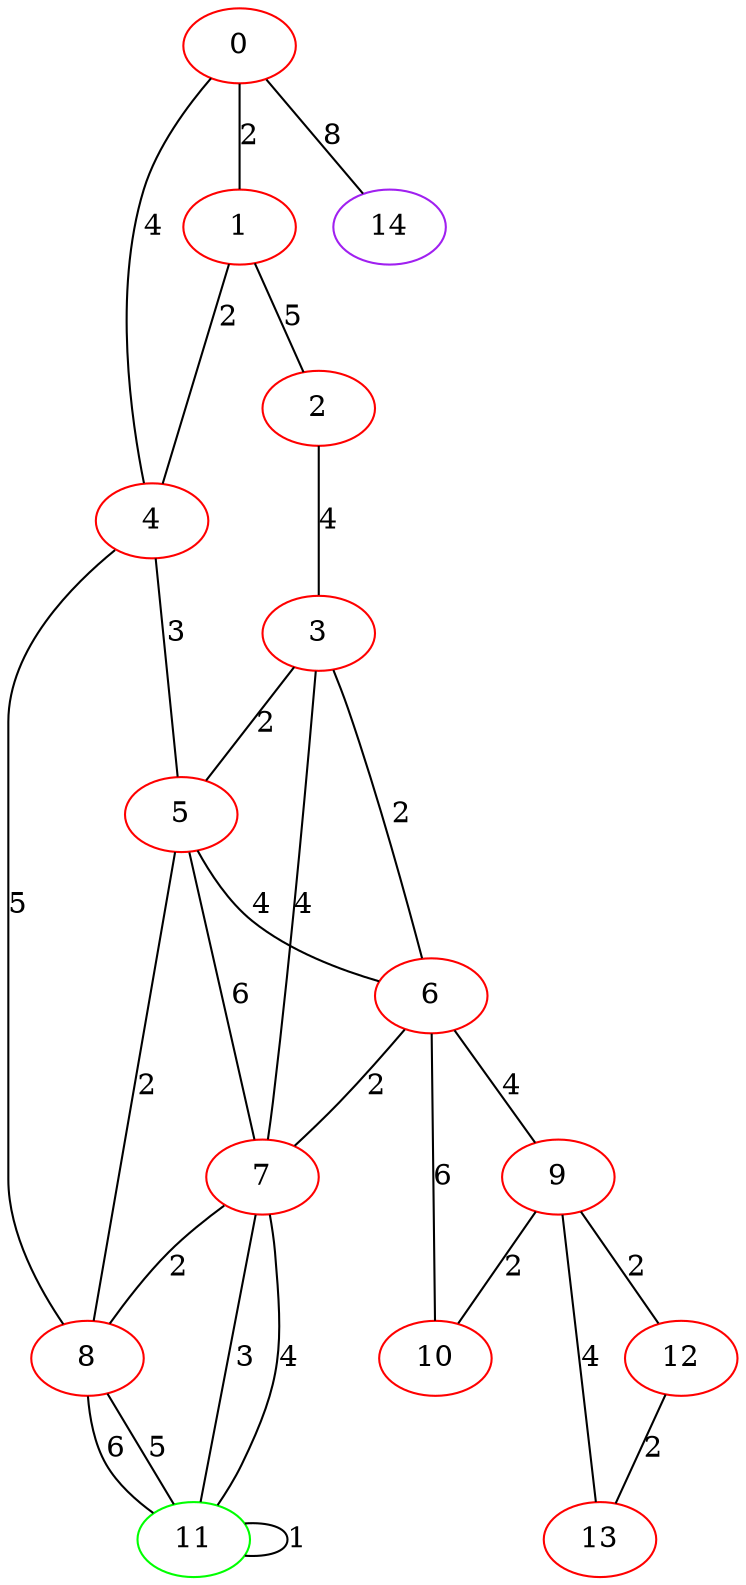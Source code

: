 graph "" {
0 [color=red, weight=1];
1 [color=red, weight=1];
2 [color=red, weight=1];
3 [color=red, weight=1];
4 [color=red, weight=1];
5 [color=red, weight=1];
6 [color=red, weight=1];
7 [color=red, weight=1];
8 [color=red, weight=1];
9 [color=red, weight=1];
10 [color=red, weight=1];
11 [color=green, weight=2];
12 [color=red, weight=1];
13 [color=red, weight=1];
14 [color=purple, weight=4];
0 -- 1  [key=0, label=2];
0 -- 4  [key=0, label=4];
0 -- 14  [key=0, label=8];
1 -- 2  [key=0, label=5];
1 -- 4  [key=0, label=2];
2 -- 3  [key=0, label=4];
3 -- 5  [key=0, label=2];
3 -- 6  [key=0, label=2];
3 -- 7  [key=0, label=4];
4 -- 8  [key=0, label=5];
4 -- 5  [key=0, label=3];
5 -- 8  [key=0, label=2];
5 -- 6  [key=0, label=4];
5 -- 7  [key=0, label=6];
6 -- 9  [key=0, label=4];
6 -- 10  [key=0, label=6];
6 -- 7  [key=0, label=2];
7 -- 8  [key=0, label=2];
7 -- 11  [key=0, label=3];
7 -- 11  [key=1, label=4];
8 -- 11  [key=0, label=5];
8 -- 11  [key=1, label=6];
9 -- 10  [key=0, label=2];
9 -- 12  [key=0, label=2];
9 -- 13  [key=0, label=4];
11 -- 11  [key=0, label=1];
12 -- 13  [key=0, label=2];
}

